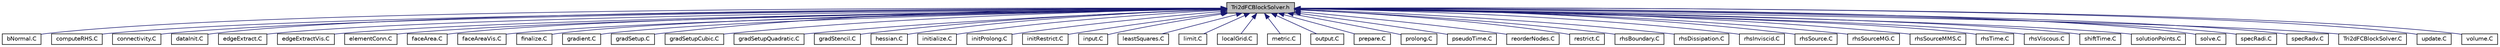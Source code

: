 digraph "Tri2dFCBlockSolver.h"
{
  edge [fontname="Helvetica",fontsize="10",labelfontname="Helvetica",labelfontsize="10"];
  node [fontname="Helvetica",fontsize="10",shape=record];
  Node1 [label="Tri2dFCBlockSolver.h",height=0.2,width=0.4,color="black", fillcolor="grey75", style="filled" fontcolor="black"];
  Node1 -> Node2 [dir="back",color="midnightblue",fontsize="10",style="solid",fontname="Helvetica"];
  Node2 [label="bNormal.C",height=0.2,width=0.4,color="black", fillcolor="white", style="filled",URL="$bNormal_8C.html"];
  Node1 -> Node3 [dir="back",color="midnightblue",fontsize="10",style="solid",fontname="Helvetica"];
  Node3 [label="computeRHS.C",height=0.2,width=0.4,color="black", fillcolor="white", style="filled",URL="$computeRHS_8C.html"];
  Node1 -> Node4 [dir="back",color="midnightblue",fontsize="10",style="solid",fontname="Helvetica"];
  Node4 [label="connectivity.C",height=0.2,width=0.4,color="black", fillcolor="white", style="filled",URL="$connectivity_8C.html"];
  Node1 -> Node5 [dir="back",color="midnightblue",fontsize="10",style="solid",fontname="Helvetica"];
  Node5 [label="dataInit.C",height=0.2,width=0.4,color="black", fillcolor="white", style="filled",URL="$dataInit_8C.html"];
  Node1 -> Node6 [dir="back",color="midnightblue",fontsize="10",style="solid",fontname="Helvetica"];
  Node6 [label="edgeExtract.C",height=0.2,width=0.4,color="black", fillcolor="white", style="filled",URL="$edgeExtract_8C.html"];
  Node1 -> Node7 [dir="back",color="midnightblue",fontsize="10",style="solid",fontname="Helvetica"];
  Node7 [label="edgeExtractVis.C",height=0.2,width=0.4,color="black", fillcolor="white", style="filled",URL="$edgeExtractVis_8C.html"];
  Node1 -> Node8 [dir="back",color="midnightblue",fontsize="10",style="solid",fontname="Helvetica"];
  Node8 [label="elementConn.C",height=0.2,width=0.4,color="black", fillcolor="white", style="filled",URL="$elementConn_8C.html"];
  Node1 -> Node9 [dir="back",color="midnightblue",fontsize="10",style="solid",fontname="Helvetica"];
  Node9 [label="faceArea.C",height=0.2,width=0.4,color="black", fillcolor="white", style="filled",URL="$faceArea_8C.html"];
  Node1 -> Node10 [dir="back",color="midnightblue",fontsize="10",style="solid",fontname="Helvetica"];
  Node10 [label="faceAreaVis.C",height=0.2,width=0.4,color="black", fillcolor="white", style="filled",URL="$faceAreaVis_8C.html"];
  Node1 -> Node11 [dir="back",color="midnightblue",fontsize="10",style="solid",fontname="Helvetica"];
  Node11 [label="finalize.C",height=0.2,width=0.4,color="black", fillcolor="white", style="filled",URL="$Numerics_2finalize_8C.html"];
  Node1 -> Node12 [dir="back",color="midnightblue",fontsize="10",style="solid",fontname="Helvetica"];
  Node12 [label="gradient.C",height=0.2,width=0.4,color="black", fillcolor="white", style="filled",URL="$gradient_8C.html"];
  Node1 -> Node13 [dir="back",color="midnightblue",fontsize="10",style="solid",fontname="Helvetica"];
  Node13 [label="gradSetup.C",height=0.2,width=0.4,color="black", fillcolor="white", style="filled",URL="$gradSetup_8C.html"];
  Node1 -> Node14 [dir="back",color="midnightblue",fontsize="10",style="solid",fontname="Helvetica"];
  Node14 [label="gradSetupCubic.C",height=0.2,width=0.4,color="black", fillcolor="white", style="filled",URL="$gradSetupCubic_8C.html"];
  Node1 -> Node15 [dir="back",color="midnightblue",fontsize="10",style="solid",fontname="Helvetica"];
  Node15 [label="gradSetupQuadratic.C",height=0.2,width=0.4,color="black", fillcolor="white", style="filled",URL="$gradSetupQuadratic_8C.html"];
  Node1 -> Node16 [dir="back",color="midnightblue",fontsize="10",style="solid",fontname="Helvetica"];
  Node16 [label="gradStencil.C",height=0.2,width=0.4,color="black", fillcolor="white", style="filled",URL="$gradStencil_8C.html"];
  Node1 -> Node17 [dir="back",color="midnightblue",fontsize="10",style="solid",fontname="Helvetica"];
  Node17 [label="hessian.C",height=0.2,width=0.4,color="black", fillcolor="white", style="filled",URL="$hessian_8C.html"];
  Node1 -> Node18 [dir="back",color="midnightblue",fontsize="10",style="solid",fontname="Helvetica"];
  Node18 [label="initialize.C",height=0.2,width=0.4,color="black", fillcolor="white", style="filled",URL="$initialize_8C.html"];
  Node1 -> Node19 [dir="back",color="midnightblue",fontsize="10",style="solid",fontname="Helvetica"];
  Node19 [label="initProlong.C",height=0.2,width=0.4,color="black", fillcolor="white", style="filled",URL="$initProlong_8C.html"];
  Node1 -> Node20 [dir="back",color="midnightblue",fontsize="10",style="solid",fontname="Helvetica"];
  Node20 [label="initRestrict.C",height=0.2,width=0.4,color="black", fillcolor="white", style="filled",URL="$initRestrict_8C.html"];
  Node1 -> Node21 [dir="back",color="midnightblue",fontsize="10",style="solid",fontname="Helvetica"];
  Node21 [label="input.C",height=0.2,width=0.4,color="black", fillcolor="white", style="filled",URL="$input_8C.html"];
  Node1 -> Node22 [dir="back",color="midnightblue",fontsize="10",style="solid",fontname="Helvetica"];
  Node22 [label="leastSquares.C",height=0.2,width=0.4,color="black", fillcolor="white", style="filled",URL="$leastSquares_8C.html"];
  Node1 -> Node23 [dir="back",color="midnightblue",fontsize="10",style="solid",fontname="Helvetica"];
  Node23 [label="limit.C",height=0.2,width=0.4,color="black", fillcolor="white", style="filled",URL="$limit_8C.html"];
  Node1 -> Node24 [dir="back",color="midnightblue",fontsize="10",style="solid",fontname="Helvetica"];
  Node24 [label="localGrid.C",height=0.2,width=0.4,color="black", fillcolor="white", style="filled",URL="$localGrid_8C.html"];
  Node1 -> Node25 [dir="back",color="midnightblue",fontsize="10",style="solid",fontname="Helvetica"];
  Node25 [label="metric.C",height=0.2,width=0.4,color="black", fillcolor="white", style="filled",URL="$metric_8C.html"];
  Node1 -> Node26 [dir="back",color="midnightblue",fontsize="10",style="solid",fontname="Helvetica"];
  Node26 [label="output.C",height=0.2,width=0.4,color="black", fillcolor="white", style="filled",URL="$output_8C.html"];
  Node1 -> Node27 [dir="back",color="midnightblue",fontsize="10",style="solid",fontname="Helvetica"];
  Node27 [label="prepare.C",height=0.2,width=0.4,color="black", fillcolor="white", style="filled",URL="$prepare_8C.html"];
  Node1 -> Node28 [dir="back",color="midnightblue",fontsize="10",style="solid",fontname="Helvetica"];
  Node28 [label="prolong.C",height=0.2,width=0.4,color="black", fillcolor="white", style="filled",URL="$prolong_8C.html"];
  Node1 -> Node29 [dir="back",color="midnightblue",fontsize="10",style="solid",fontname="Helvetica"];
  Node29 [label="pseudoTime.C",height=0.2,width=0.4,color="black", fillcolor="white", style="filled",URL="$pseudoTime_8C.html"];
  Node1 -> Node30 [dir="back",color="midnightblue",fontsize="10",style="solid",fontname="Helvetica"];
  Node30 [label="reorderNodes.C",height=0.2,width=0.4,color="black", fillcolor="white", style="filled",URL="$reorderNodes_8C.html"];
  Node1 -> Node31 [dir="back",color="midnightblue",fontsize="10",style="solid",fontname="Helvetica"];
  Node31 [label="restrict.C",height=0.2,width=0.4,color="black", fillcolor="white", style="filled",URL="$restrict_8C.html"];
  Node1 -> Node32 [dir="back",color="midnightblue",fontsize="10",style="solid",fontname="Helvetica"];
  Node32 [label="rhsBoundary.C",height=0.2,width=0.4,color="black", fillcolor="white", style="filled",URL="$rhsBoundary_8C.html"];
  Node1 -> Node33 [dir="back",color="midnightblue",fontsize="10",style="solid",fontname="Helvetica"];
  Node33 [label="rhsDissipation.C",height=0.2,width=0.4,color="black", fillcolor="white", style="filled",URL="$rhsDissipation_8C.html"];
  Node1 -> Node34 [dir="back",color="midnightblue",fontsize="10",style="solid",fontname="Helvetica"];
  Node34 [label="rhsInviscid.C",height=0.2,width=0.4,color="black", fillcolor="white", style="filled",URL="$rhsInviscid_8C.html"];
  Node1 -> Node35 [dir="back",color="midnightblue",fontsize="10",style="solid",fontname="Helvetica"];
  Node35 [label="rhsSource.C",height=0.2,width=0.4,color="black", fillcolor="white", style="filled",URL="$rhsSource_8C.html"];
  Node1 -> Node36 [dir="back",color="midnightblue",fontsize="10",style="solid",fontname="Helvetica"];
  Node36 [label="rhsSourceMG.C",height=0.2,width=0.4,color="black", fillcolor="white", style="filled",URL="$rhsSourceMG_8C.html"];
  Node1 -> Node37 [dir="back",color="midnightblue",fontsize="10",style="solid",fontname="Helvetica"];
  Node37 [label="rhsSourceMMS.C",height=0.2,width=0.4,color="black", fillcolor="white", style="filled",URL="$rhsSourceMMS_8C.html"];
  Node1 -> Node38 [dir="back",color="midnightblue",fontsize="10",style="solid",fontname="Helvetica"];
  Node38 [label="rhsTime.C",height=0.2,width=0.4,color="black", fillcolor="white", style="filled",URL="$rhsTime_8C.html"];
  Node1 -> Node39 [dir="back",color="midnightblue",fontsize="10",style="solid",fontname="Helvetica"];
  Node39 [label="rhsViscous.C",height=0.2,width=0.4,color="black", fillcolor="white", style="filled",URL="$rhsViscous_8C.html"];
  Node1 -> Node40 [dir="back",color="midnightblue",fontsize="10",style="solid",fontname="Helvetica"];
  Node40 [label="shiftTime.C",height=0.2,width=0.4,color="black", fillcolor="white", style="filled",URL="$shiftTime_8C.html"];
  Node1 -> Node41 [dir="back",color="midnightblue",fontsize="10",style="solid",fontname="Helvetica"];
  Node41 [label="solutionPoints.C",height=0.2,width=0.4,color="black", fillcolor="white", style="filled",URL="$solutionPoints_8C.html"];
  Node1 -> Node42 [dir="back",color="midnightblue",fontsize="10",style="solid",fontname="Helvetica"];
  Node42 [label="solve.C",height=0.2,width=0.4,color="black", fillcolor="white", style="filled",URL="$solve_8C.html"];
  Node1 -> Node43 [dir="back",color="midnightblue",fontsize="10",style="solid",fontname="Helvetica"];
  Node43 [label="specRadi.C",height=0.2,width=0.4,color="black", fillcolor="white", style="filled",URL="$specRadi_8C.html"];
  Node1 -> Node44 [dir="back",color="midnightblue",fontsize="10",style="solid",fontname="Helvetica"];
  Node44 [label="specRadv.C",height=0.2,width=0.4,color="black", fillcolor="white", style="filled",URL="$specRadv_8C.html"];
  Node1 -> Node45 [dir="back",color="midnightblue",fontsize="10",style="solid",fontname="Helvetica"];
  Node45 [label="Tri2dFCBlockSolver.C",height=0.2,width=0.4,color="black", fillcolor="white", style="filled",URL="$Tri2dFCBlockSolver_8C.html"];
  Node1 -> Node46 [dir="back",color="midnightblue",fontsize="10",style="solid",fontname="Helvetica"];
  Node46 [label="update.C",height=0.2,width=0.4,color="black", fillcolor="white", style="filled",URL="$update_8C.html"];
  Node1 -> Node47 [dir="back",color="midnightblue",fontsize="10",style="solid",fontname="Helvetica"];
  Node47 [label="volume.C",height=0.2,width=0.4,color="black", fillcolor="white", style="filled",URL="$volume_8C.html"];
}
